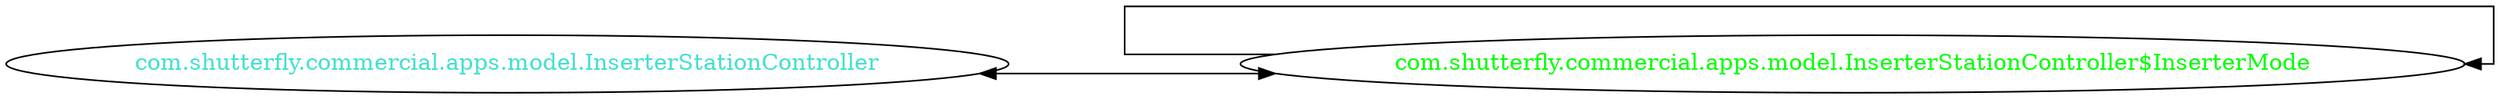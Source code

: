 digraph dependencyGraph {
 concentrate=true;
 ranksep="2.0";
 rankdir="LR"; 
 splines="ortho";
"com.shutterfly.commercial.apps.model.InserterStationController$InserterMode" [fontcolor="red"];
"com.shutterfly.commercial.apps.model.InserterStationController$InserterMode" [ fontcolor="green" ];
"com.shutterfly.commercial.apps.model.InserterStationController$InserterMode"->"com.shutterfly.commercial.apps.model.InserterStationController$InserterMode";
"com.shutterfly.commercial.apps.model.InserterStationController" [ fontcolor="turquoise" ];
"com.shutterfly.commercial.apps.model.InserterStationController"->"com.shutterfly.commercial.apps.model.InserterStationController$InserterMode" [dir=both];
}